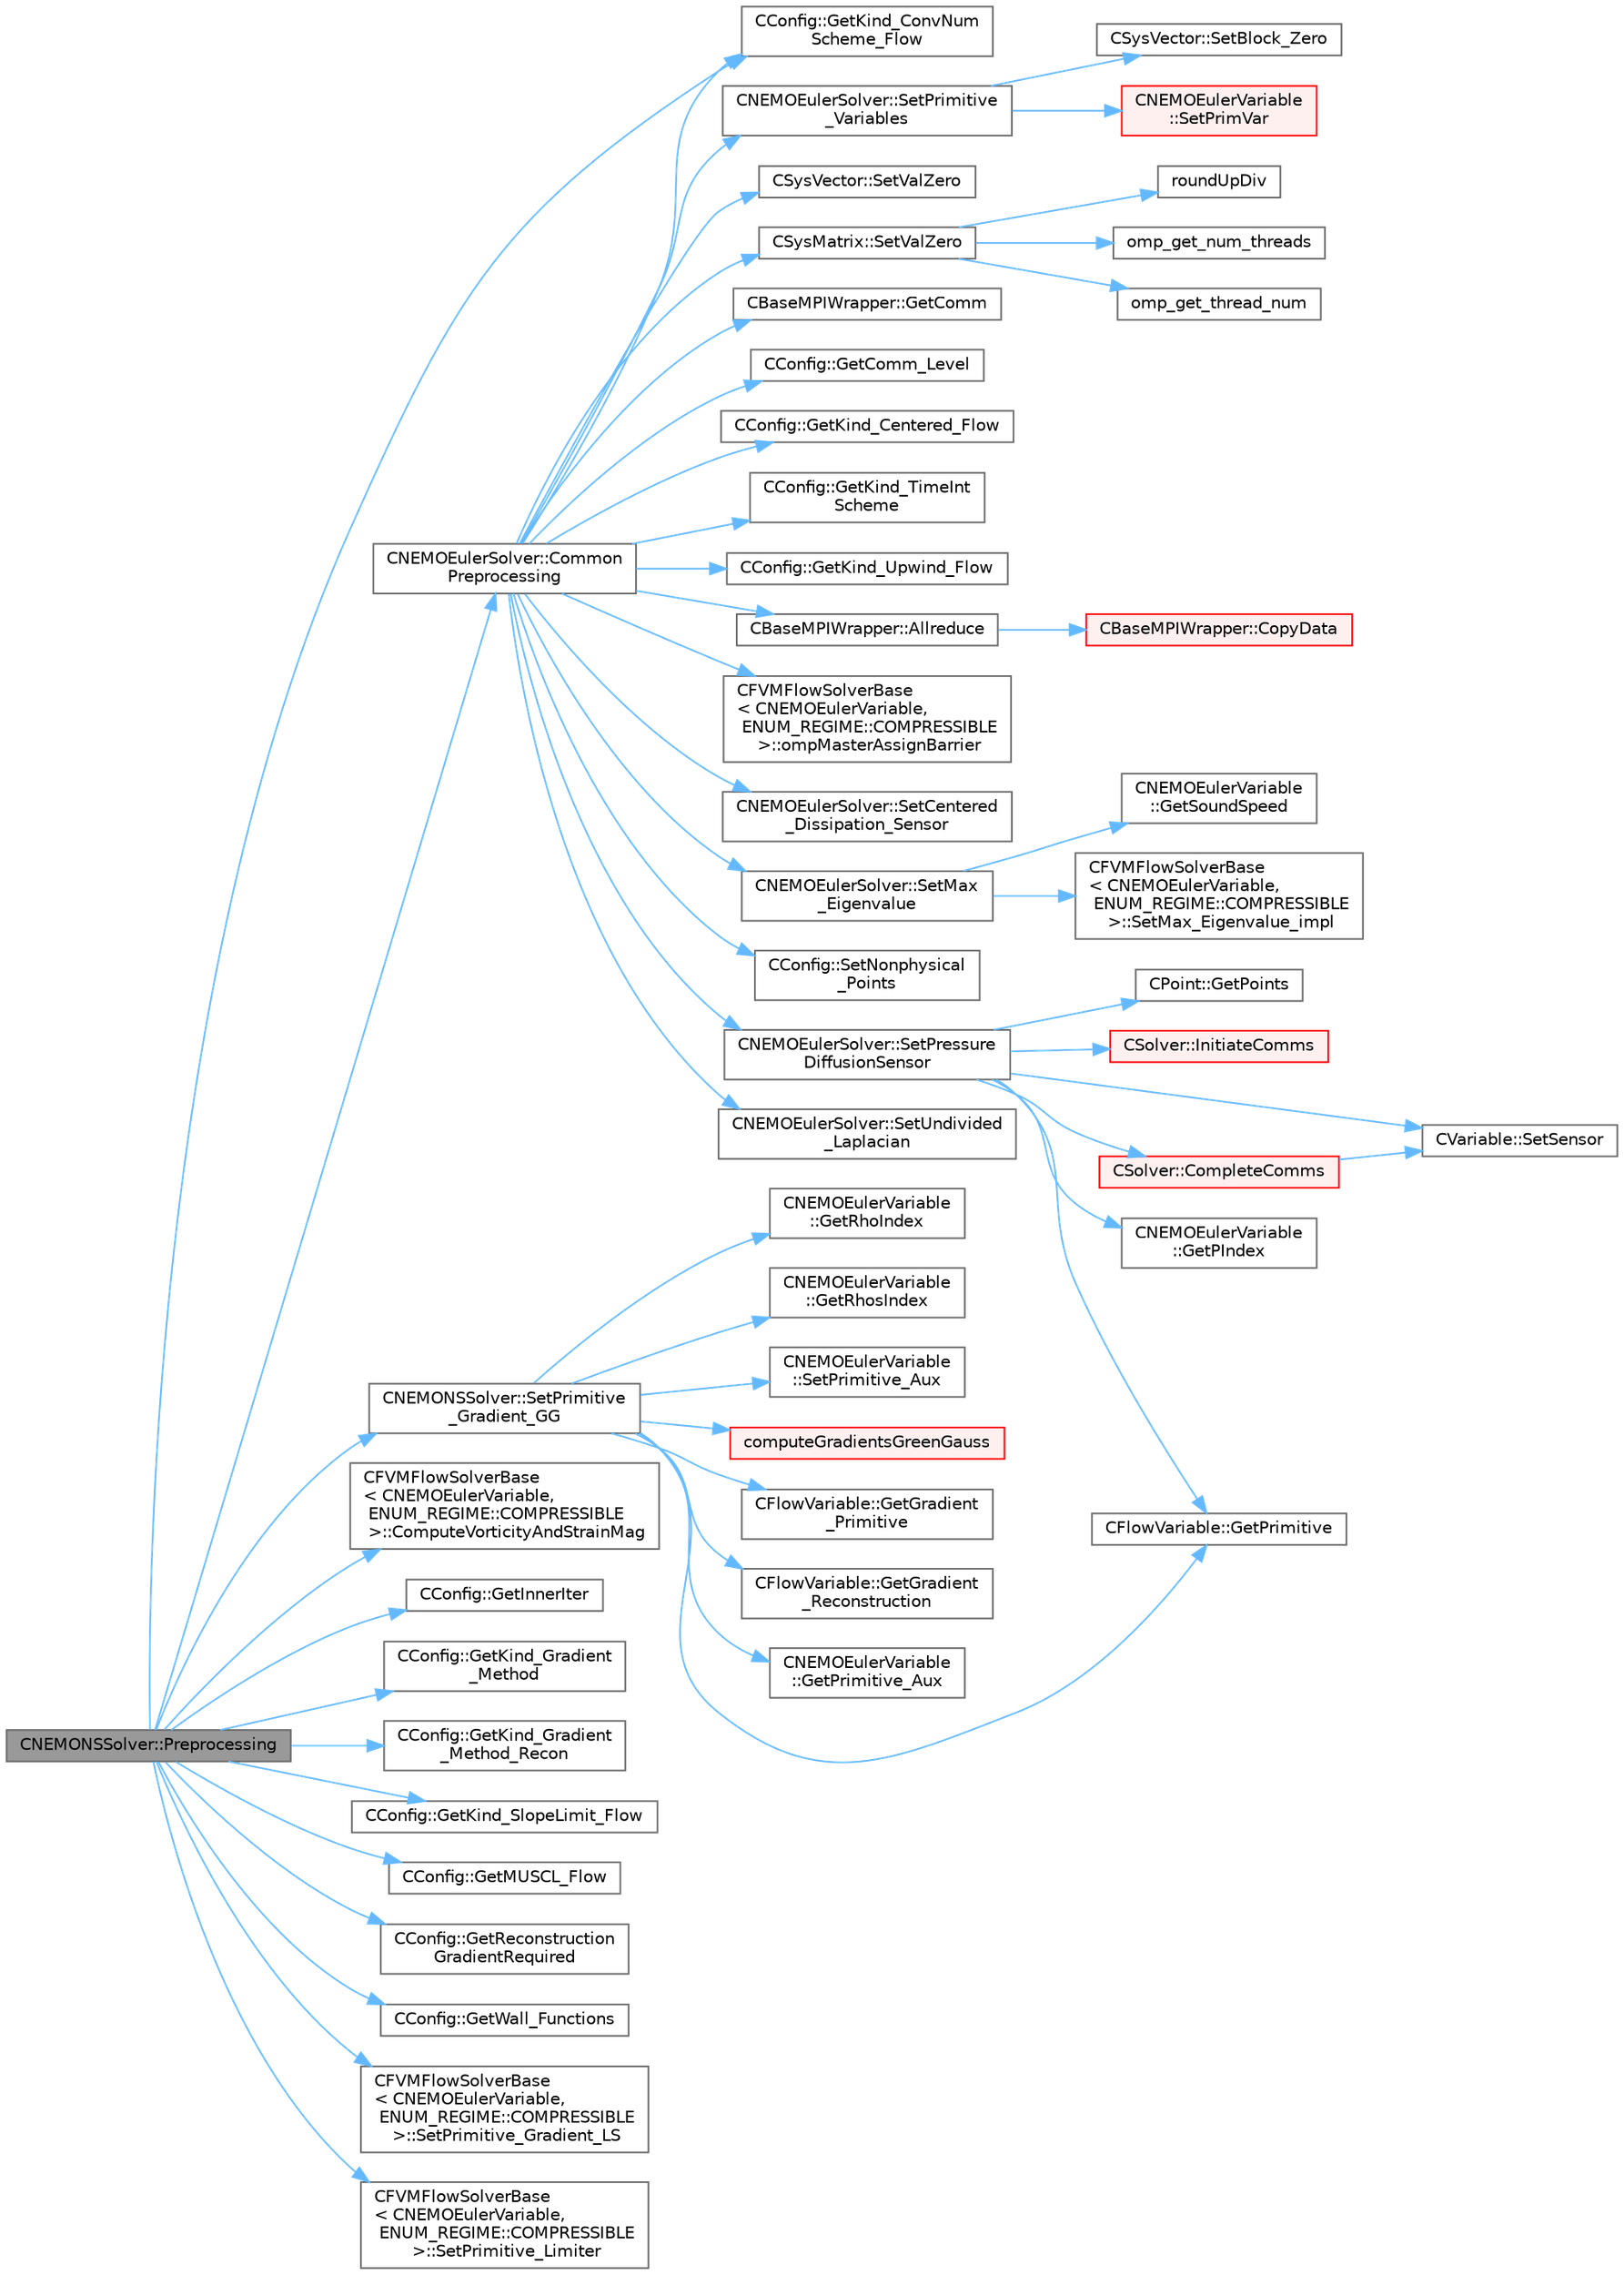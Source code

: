 digraph "CNEMONSSolver::Preprocessing"
{
 // LATEX_PDF_SIZE
  bgcolor="transparent";
  edge [fontname=Helvetica,fontsize=10,labelfontname=Helvetica,labelfontsize=10];
  node [fontname=Helvetica,fontsize=10,shape=box,height=0.2,width=0.4];
  rankdir="LR";
  Node1 [id="Node000001",label="CNEMONSSolver::Preprocessing",height=0.2,width=0.4,color="gray40", fillcolor="grey60", style="filled", fontcolor="black",tooltip="Restart residual and compute gradients."];
  Node1 -> Node2 [id="edge1_Node000001_Node000002",color="steelblue1",style="solid",tooltip=" "];
  Node2 [id="Node000002",label="CNEMOEulerSolver::Common\lPreprocessing",height=0.2,width=0.4,color="grey40", fillcolor="white", style="filled",URL="$classCNEMOEulerSolver.html#a27f21d6dbfb7f6c600f759caf7625087",tooltip="Preprocessing actions common to the Euler and NS solvers."];
  Node2 -> Node3 [id="edge2_Node000002_Node000003",color="steelblue1",style="solid",tooltip=" "];
  Node3 [id="Node000003",label="CBaseMPIWrapper::Allreduce",height=0.2,width=0.4,color="grey40", fillcolor="white", style="filled",URL="$classCBaseMPIWrapper.html#a381d4b3738c09d92ee1ae9f89715b541",tooltip=" "];
  Node3 -> Node4 [id="edge3_Node000003_Node000004",color="steelblue1",style="solid",tooltip=" "];
  Node4 [id="Node000004",label="CBaseMPIWrapper::CopyData",height=0.2,width=0.4,color="red", fillcolor="#FFF0F0", style="filled",URL="$classCBaseMPIWrapper.html#a3c28692a4cab67ad0f81d18273db3d23",tooltip=" "];
  Node2 -> Node7 [id="edge4_Node000002_Node000007",color="steelblue1",style="solid",tooltip=" "];
  Node7 [id="Node000007",label="CBaseMPIWrapper::GetComm",height=0.2,width=0.4,color="grey40", fillcolor="white", style="filled",URL="$classCBaseMPIWrapper.html#a8154391fc3522954802889d81d4ef5da",tooltip=" "];
  Node2 -> Node8 [id="edge5_Node000002_Node000008",color="steelblue1",style="solid",tooltip=" "];
  Node8 [id="Node000008",label="CConfig::GetComm_Level",height=0.2,width=0.4,color="grey40", fillcolor="white", style="filled",URL="$classCConfig.html#aa495414133c826e5f6651d4ce82d0ef6",tooltip="Get the level of MPI communications to be performed."];
  Node2 -> Node9 [id="edge6_Node000002_Node000009",color="steelblue1",style="solid",tooltip=" "];
  Node9 [id="Node000009",label="CConfig::GetKind_Centered_Flow",height=0.2,width=0.4,color="grey40", fillcolor="white", style="filled",URL="$classCConfig.html#ac98947febf35f20117815114d9371593",tooltip="Get the kind of center convective numerical scheme for the flow equations."];
  Node2 -> Node10 [id="edge7_Node000002_Node000010",color="steelblue1",style="solid",tooltip=" "];
  Node10 [id="Node000010",label="CConfig::GetKind_ConvNum\lScheme_Flow",height=0.2,width=0.4,color="grey40", fillcolor="white", style="filled",URL="$classCConfig.html#ac664a20b0a09ab14844dc6326290f0a0",tooltip="Get the kind of convective numerical scheme for the flow equations (centered or upwind)."];
  Node2 -> Node11 [id="edge8_Node000002_Node000011",color="steelblue1",style="solid",tooltip=" "];
  Node11 [id="Node000011",label="CConfig::GetKind_TimeInt\lScheme",height=0.2,width=0.4,color="grey40", fillcolor="white", style="filled",URL="$classCConfig.html#ad16f71356f146b530fb1fbb45444525c",tooltip="Get the kind of time integration method."];
  Node2 -> Node12 [id="edge9_Node000002_Node000012",color="steelblue1",style="solid",tooltip=" "];
  Node12 [id="Node000012",label="CConfig::GetKind_Upwind_Flow",height=0.2,width=0.4,color="grey40", fillcolor="white", style="filled",URL="$classCConfig.html#a077d982f11185a84929f8fec40b79938",tooltip="Get the kind of upwind convective numerical scheme for the flow equations."];
  Node2 -> Node13 [id="edge10_Node000002_Node000013",color="steelblue1",style="solid",tooltip=" "];
  Node13 [id="Node000013",label="CFVMFlowSolverBase\l\< CNEMOEulerVariable,\l ENUM_REGIME::COMPRESSIBLE\l \>::ompMasterAssignBarrier",height=0.2,width=0.4,color="grey40", fillcolor="white", style="filled",URL="$classCFVMFlowSolverBase.html#a1b0175f84e884c015bf48e2e6e7c78bd",tooltip="Utility to set the value of a member variables safely, and so that the new values are seen by all thr..."];
  Node2 -> Node14 [id="edge11_Node000002_Node000014",color="steelblue1",style="solid",tooltip=" "];
  Node14 [id="Node000014",label="CNEMOEulerSolver::SetCentered\l_Dissipation_Sensor",height=0.2,width=0.4,color="grey40", fillcolor="white", style="filled",URL="$classCNEMOEulerSolver.html#a49c4b75eafacb880053564f5c9564276",tooltip="Compute a pressure sensor switch."];
  Node2 -> Node15 [id="edge12_Node000002_Node000015",color="steelblue1",style="solid",tooltip=" "];
  Node15 [id="Node000015",label="CNEMOEulerSolver::SetMax\l_Eigenvalue",height=0.2,width=0.4,color="grey40", fillcolor="white", style="filled",URL="$classCNEMOEulerSolver.html#aa07c0832428ab3bb9aef437d98f1fd26",tooltip="Set the maximum value of the eigenvalue."];
  Node15 -> Node16 [id="edge13_Node000015_Node000016",color="steelblue1",style="solid",tooltip=" "];
  Node16 [id="Node000016",label="CNEMOEulerVariable\l::GetSoundSpeed",height=0.2,width=0.4,color="grey40", fillcolor="white", style="filled",URL="$classCNEMOEulerVariable.html#ace88c30d7e9a0e48b713e073d1b92a8c",tooltip="Get the speed of the sound."];
  Node15 -> Node17 [id="edge14_Node000015_Node000017",color="steelblue1",style="solid",tooltip=" "];
  Node17 [id="Node000017",label="CFVMFlowSolverBase\l\< CNEMOEulerVariable,\l ENUM_REGIME::COMPRESSIBLE\l \>::SetMax_Eigenvalue_impl",height=0.2,width=0.4,color="grey40", fillcolor="white", style="filled",URL="$classCFVMFlowSolverBase.html#adc3a96a8ca25902058864c18b533192d",tooltip="Compute the max eigenvalue, gemeric implementation."];
  Node2 -> Node18 [id="edge15_Node000002_Node000018",color="steelblue1",style="solid",tooltip=" "];
  Node18 [id="Node000018",label="CConfig::SetNonphysical\l_Points",height=0.2,width=0.4,color="grey40", fillcolor="white", style="filled",URL="$classCConfig.html#a434fe0922532828b7e40ded865c5ce51",tooltip="Set the current number of non-physical nodes in the solution."];
  Node2 -> Node19 [id="edge16_Node000002_Node000019",color="steelblue1",style="solid",tooltip=" "];
  Node19 [id="Node000019",label="CNEMOEulerSolver::SetPressure\lDiffusionSensor",height=0.2,width=0.4,color="grey40", fillcolor="white", style="filled",URL="$classCNEMOEulerSolver.html#ae3b9dab24a842ae04b745c5303ec52aa",tooltip="Compute the Pressure sensor for NEMO schemes."];
  Node19 -> Node20 [id="edge17_Node000019_Node000020",color="steelblue1",style="solid",tooltip=" "];
  Node20 [id="Node000020",label="CSolver::CompleteComms",height=0.2,width=0.4,color="red", fillcolor="#FFF0F0", style="filled",URL="$classCSolver.html#a6891c839827efbebdcbf9a349f4da92c",tooltip="Routine to complete the set of non-blocking communications launched by InitiateComms() and unpacking ..."];
  Node20 -> Node41 [id="edge18_Node000020_Node000041",color="steelblue1",style="solid",tooltip=" "];
  Node41 [id="Node000041",label="CVariable::SetSensor",height=0.2,width=0.4,color="grey40", fillcolor="white", style="filled",URL="$classCVariable.html#a79ebe4ea3cc8eccd8b004256c5492a9e",tooltip="Set pressure sensor."];
  Node19 -> Node49 [id="edge19_Node000019_Node000049",color="steelblue1",style="solid",tooltip=" "];
  Node49 [id="Node000049",label="CNEMOEulerVariable\l::GetPIndex",height=0.2,width=0.4,color="grey40", fillcolor="white", style="filled",URL="$classCNEMOEulerVariable.html#a24cfa7d8f30e0c179e94c2bd147ecb42",tooltip="Retrieves the value of the pressure in the primitive variable vector."];
  Node19 -> Node50 [id="edge20_Node000019_Node000050",color="steelblue1",style="solid",tooltip=" "];
  Node50 [id="Node000050",label="CPoint::GetPoints",height=0.2,width=0.4,color="grey40", fillcolor="white", style="filled",URL="$classCPoint.html#a28c574d1577404bc70199351c1c9c358",tooltip="Get the entire point adjacency information in compressed format (CSR)."];
  Node19 -> Node51 [id="edge21_Node000019_Node000051",color="steelblue1",style="solid",tooltip=" "];
  Node51 [id="Node000051",label="CFlowVariable::GetPrimitive",height=0.2,width=0.4,color="grey40", fillcolor="white", style="filled",URL="$classCFlowVariable.html#a852271c741f1e7cdb1d391941266d344",tooltip="Get a primitive variable."];
  Node19 -> Node52 [id="edge22_Node000019_Node000052",color="steelblue1",style="solid",tooltip=" "];
  Node52 [id="Node000052",label="CSolver::InitiateComms",height=0.2,width=0.4,color="red", fillcolor="#FFF0F0", style="filled",URL="$classCSolver.html#a7c5c26e7f006b4bb7e93582d839cf09d",tooltip="Routine to load a solver quantity into the data structures for MPI point-to-point communication and t..."];
  Node19 -> Node41 [id="edge23_Node000019_Node000041",color="steelblue1",style="solid",tooltip=" "];
  Node2 -> Node69 [id="edge24_Node000002_Node000069",color="steelblue1",style="solid",tooltip=" "];
  Node69 [id="Node000069",label="CNEMOEulerSolver::SetPrimitive\l_Variables",height=0.2,width=0.4,color="grey40", fillcolor="white", style="filled",URL="$classCNEMOEulerSolver.html#aa3498ebe1779c01daf8380d6a7d0aa7d",tooltip="Computes primitive variables."];
  Node69 -> Node70 [id="edge25_Node000069_Node000070",color="steelblue1",style="solid",tooltip=" "];
  Node70 [id="Node000070",label="CSysVector::SetBlock_Zero",height=0.2,width=0.4,color="grey40", fillcolor="white", style="filled",URL="$classCSysVector.html#a9990ad4ea225c98a1af50e00fecbc56f",tooltip="Set the values to zero for one block."];
  Node69 -> Node71 [id="edge26_Node000069_Node000071",color="steelblue1",style="solid",tooltip=" "];
  Node71 [id="Node000071",label="CNEMOEulerVariable\l::SetPrimVar",height=0.2,width=0.4,color="red", fillcolor="#FFF0F0", style="filled",URL="$classCNEMOEulerVariable.html#aaf86b1f3586f5b0b8015ddf1311d7ce4",tooltip="Set all the primitive variables for compressible flows."];
  Node2 -> Node92 [id="edge27_Node000002_Node000092",color="steelblue1",style="solid",tooltip=" "];
  Node92 [id="Node000092",label="CNEMOEulerSolver::SetUndivided\l_Laplacian",height=0.2,width=0.4,color="grey40", fillcolor="white", style="filled",URL="$classCNEMOEulerSolver.html#a2a62d72d39fe27988a7ee2d1b78ebdf8",tooltip="Set the value of undivided laplacian."];
  Node2 -> Node93 [id="edge28_Node000002_Node000093",color="steelblue1",style="solid",tooltip=" "];
  Node93 [id="Node000093",label="CSysMatrix::SetValZero",height=0.2,width=0.4,color="grey40", fillcolor="white", style="filled",URL="$classCSysMatrix.html#a8f974ad2e089dccfc99ea21a4ef5a819",tooltip="Sets to zero all the entries of the sparse matrix."];
  Node93 -> Node94 [id="edge29_Node000093_Node000094",color="steelblue1",style="solid",tooltip=" "];
  Node94 [id="Node000094",label="omp_get_num_threads",height=0.2,width=0.4,color="grey40", fillcolor="white", style="filled",URL="$omp__structure_8hpp.html#a15e588e219ac407d67b02755aab67506",tooltip="Number of threads in current team."];
  Node93 -> Node95 [id="edge30_Node000093_Node000095",color="steelblue1",style="solid",tooltip=" "];
  Node95 [id="Node000095",label="omp_get_thread_num",height=0.2,width=0.4,color="grey40", fillcolor="white", style="filled",URL="$omp__structure_8hpp.html#aad63dd7e34961dbbd2e8774e7f6bc2d0",tooltip="Index of current thread, akin to MPI rank."];
  Node93 -> Node96 [id="edge31_Node000093_Node000096",color="steelblue1",style="solid",tooltip=" "];
  Node96 [id="Node000096",label="roundUpDiv",height=0.2,width=0.4,color="grey40", fillcolor="white", style="filled",URL="$omp__structure_8hpp.html#a1c00281f52b615b111a4990b2d2a5157",tooltip="Integer division rounding up."];
  Node2 -> Node97 [id="edge32_Node000002_Node000097",color="steelblue1",style="solid",tooltip=" "];
  Node97 [id="Node000097",label="CSysVector::SetValZero",height=0.2,width=0.4,color="grey40", fillcolor="white", style="filled",URL="$classCSysVector.html#aa179ddab500faadee96bebecff9e201d",tooltip="Sets to zero all the entries of the vector."];
  Node1 -> Node98 [id="edge33_Node000001_Node000098",color="steelblue1",style="solid",tooltip=" "];
  Node98 [id="Node000098",label="CFVMFlowSolverBase\l\< CNEMOEulerVariable,\l ENUM_REGIME::COMPRESSIBLE\l \>::ComputeVorticityAndStrainMag",height=0.2,width=0.4,color="grey40", fillcolor="white", style="filled",URL="$classCFVMFlowSolverBase.html#af84f9a0d4de3df7d82cef37eae94f739",tooltip="Evaluate the vorticity and strain rate magnitude."];
  Node1 -> Node99 [id="edge34_Node000001_Node000099",color="steelblue1",style="solid",tooltip=" "];
  Node99 [id="Node000099",label="CConfig::GetInnerIter",height=0.2,width=0.4,color="grey40", fillcolor="white", style="filled",URL="$classCConfig.html#a079a90396222697f01e0c365285c915d",tooltip="Get the current FSI iteration number."];
  Node1 -> Node10 [id="edge35_Node000001_Node000010",color="steelblue1",style="solid",tooltip=" "];
  Node1 -> Node100 [id="edge36_Node000001_Node000100",color="steelblue1",style="solid",tooltip=" "];
  Node100 [id="Node000100",label="CConfig::GetKind_Gradient\l_Method",height=0.2,width=0.4,color="grey40", fillcolor="white", style="filled",URL="$classCConfig.html#a83d5144467a2c2fa78a7f9cc19026421",tooltip="Get the kind of method for computation of spatial gradients used for viscous and source terms."];
  Node1 -> Node101 [id="edge37_Node000001_Node000101",color="steelblue1",style="solid",tooltip=" "];
  Node101 [id="Node000101",label="CConfig::GetKind_Gradient\l_Method_Recon",height=0.2,width=0.4,color="grey40", fillcolor="white", style="filled",URL="$classCConfig.html#af59700a2ce4edce862248ba52bdca025",tooltip="Get the kind of method for computation of spatial gradients used for upwind reconstruction."];
  Node1 -> Node102 [id="edge38_Node000001_Node000102",color="steelblue1",style="solid",tooltip=" "];
  Node102 [id="Node000102",label="CConfig::GetKind_SlopeLimit_Flow",height=0.2,width=0.4,color="grey40", fillcolor="white", style="filled",URL="$classCConfig.html#a31504bfdad401a8879a9e0a121320f96",tooltip="Get the method for limiting the spatial gradients."];
  Node1 -> Node103 [id="edge39_Node000001_Node000103",color="steelblue1",style="solid",tooltip=" "];
  Node103 [id="Node000103",label="CConfig::GetMUSCL_Flow",height=0.2,width=0.4,color="grey40", fillcolor="white", style="filled",URL="$classCConfig.html#a97ba000591a72e4d8f0fc71bc75bd38a",tooltip="Get if the upwind scheme used MUSCL or not."];
  Node1 -> Node104 [id="edge40_Node000001_Node000104",color="steelblue1",style="solid",tooltip=" "];
  Node104 [id="Node000104",label="CConfig::GetReconstruction\lGradientRequired",height=0.2,width=0.4,color="grey40", fillcolor="white", style="filled",URL="$classCConfig.html#a350466e9cc76639fb07c59ac43288bb8",tooltip="Get flag for whether a second gradient calculation is required for upwind reconstruction alone."];
  Node1 -> Node105 [id="edge41_Node000001_Node000105",color="steelblue1",style="solid",tooltip=" "];
  Node105 [id="Node000105",label="CConfig::GetWall_Functions",height=0.2,width=0.4,color="grey40", fillcolor="white", style="filled",URL="$classCConfig.html#a48d5c5100cf58c03203cfb231cff75e6",tooltip="Get information about whether to use wall functions."];
  Node1 -> Node106 [id="edge42_Node000001_Node000106",color="steelblue1",style="solid",tooltip=" "];
  Node106 [id="Node000106",label="CNEMONSSolver::SetPrimitive\l_Gradient_GG",height=0.2,width=0.4,color="grey40", fillcolor="white", style="filled",URL="$classCNEMONSSolver.html#aed93127447e3f92ba0c25a33adef7065",tooltip="Compute the gradient of the primitive variables using Green-Gauss method, and stores the result in th..."];
  Node106 -> Node107 [id="edge43_Node000106_Node000107",color="steelblue1",style="solid",tooltip=" "];
  Node107 [id="Node000107",label="computeGradientsGreenGauss",height=0.2,width=0.4,color="red", fillcolor="#FFF0F0", style="filled",URL="$group__FvmAlgos.html#gabc5144134fe922fe1bbd5db893ef2c29",tooltip="Instantiations for 2D and 3D."];
  Node106 -> Node109 [id="edge44_Node000106_Node000109",color="steelblue1",style="solid",tooltip=" "];
  Node109 [id="Node000109",label="CFlowVariable::GetGradient\l_Primitive",height=0.2,width=0.4,color="grey40", fillcolor="white", style="filled",URL="$classCFlowVariable.html#a23eab98fe30de5f7cfff158eb929c24c",tooltip="Get the value of the primitive variables gradient."];
  Node106 -> Node110 [id="edge45_Node000106_Node000110",color="steelblue1",style="solid",tooltip=" "];
  Node110 [id="Node000110",label="CFlowVariable::GetGradient\l_Reconstruction",height=0.2,width=0.4,color="grey40", fillcolor="white", style="filled",URL="$classCFlowVariable.html#a912dab0f8f674fa26fe1f153f3232d5b",tooltip="Get the array of the reconstruction variables gradient at a node."];
  Node106 -> Node51 [id="edge46_Node000106_Node000051",color="steelblue1",style="solid",tooltip=" "];
  Node106 -> Node111 [id="edge47_Node000106_Node000111",color="steelblue1",style="solid",tooltip=" "];
  Node111 [id="Node000111",label="CNEMOEulerVariable\l::GetPrimitive_Aux",height=0.2,width=0.4,color="grey40", fillcolor="white", style="filled",URL="$classCNEMOEulerVariable.html#a1d96e3afc50fd0b91c302389af3479fc",tooltip="Get the primitive variables for all points."];
  Node106 -> Node112 [id="edge48_Node000106_Node000112",color="steelblue1",style="solid",tooltip=" "];
  Node112 [id="Node000112",label="CNEMOEulerVariable\l::GetRhoIndex",height=0.2,width=0.4,color="grey40", fillcolor="white", style="filled",URL="$classCNEMOEulerVariable.html#a9abc604e06f90161a2658d99582d8a3b",tooltip="Retrieves the value of the total density in the primitive variable vector."];
  Node106 -> Node113 [id="edge49_Node000106_Node000113",color="steelblue1",style="solid",tooltip=" "];
  Node113 [id="Node000113",label="CNEMOEulerVariable\l::GetRhosIndex",height=0.2,width=0.4,color="grey40", fillcolor="white", style="filled",URL="$classCNEMOEulerVariable.html#a18cf86a19d9ee761bd0be1f90bcd2e33",tooltip="Retrieves the value of the species density in the primitive variable vector."];
  Node106 -> Node114 [id="edge50_Node000106_Node000114",color="steelblue1",style="solid",tooltip=" "];
  Node114 [id="Node000114",label="CNEMOEulerVariable\l::SetPrimitive_Aux",height=0.2,width=0.4,color="grey40", fillcolor="white", style="filled",URL="$classCNEMOEulerVariable.html#a26b7c5515bcabc6cc2e633a8e15c8c7f",tooltip="Set the value of the primitive auxiliary variables - with mass fractions."];
  Node1 -> Node115 [id="edge51_Node000001_Node000115",color="steelblue1",style="solid",tooltip=" "];
  Node115 [id="Node000115",label="CFVMFlowSolverBase\l\< CNEMOEulerVariable,\l ENUM_REGIME::COMPRESSIBLE\l \>::SetPrimitive_Gradient_LS",height=0.2,width=0.4,color="grey40", fillcolor="white", style="filled",URL="$classCFVMFlowSolverBase.html#aa00cb2f438eff709117ab4ffe61c3542",tooltip="Compute the gradient of the primitive variables using a Least-Squares method, and stores the result i..."];
  Node1 -> Node116 [id="edge52_Node000001_Node000116",color="steelblue1",style="solid",tooltip=" "];
  Node116 [id="Node000116",label="CFVMFlowSolverBase\l\< CNEMOEulerVariable,\l ENUM_REGIME::COMPRESSIBLE\l \>::SetPrimitive_Limiter",height=0.2,width=0.4,color="grey40", fillcolor="white", style="filled",URL="$classCFVMFlowSolverBase.html#a6d22d04abb4c12c252db08cfb576e089",tooltip="Compute the limiter of the primitive variables."];
}

